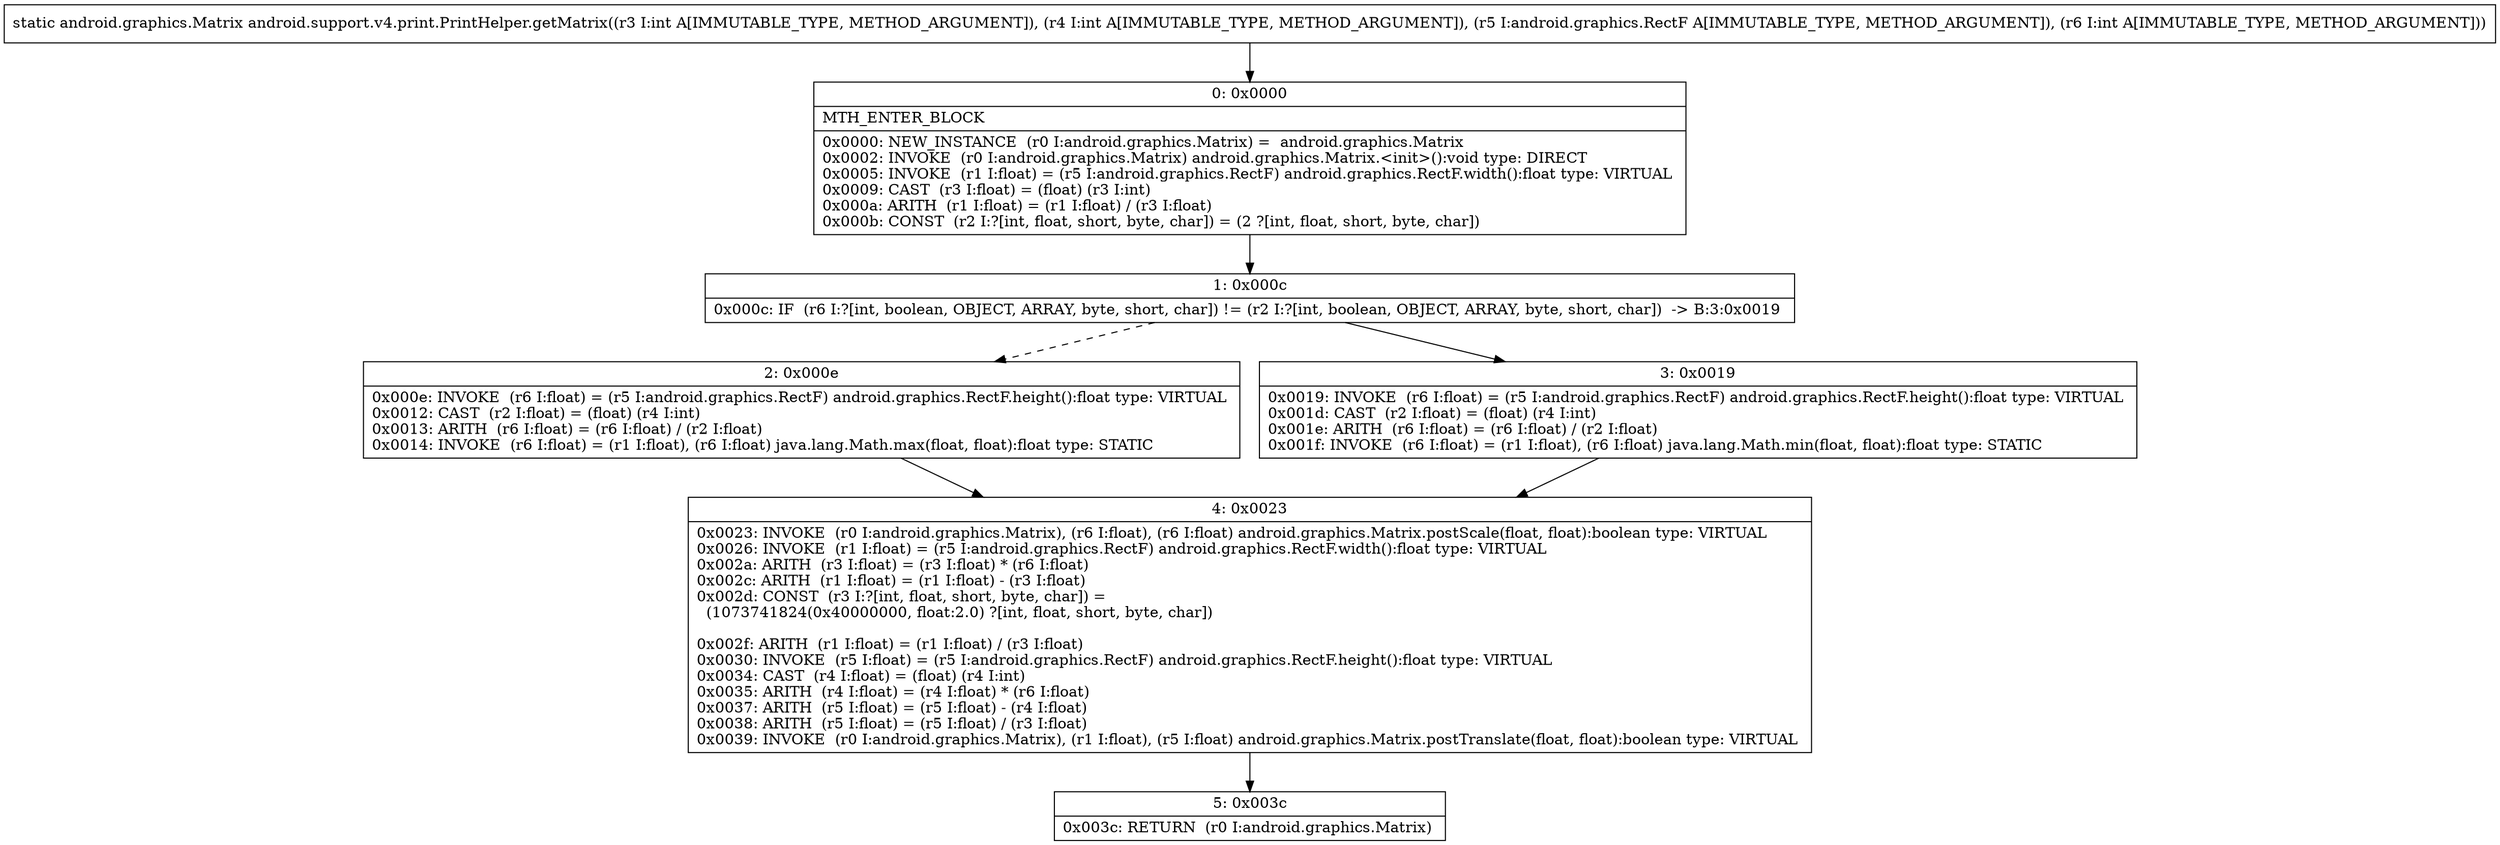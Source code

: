 digraph "CFG forandroid.support.v4.print.PrintHelper.getMatrix(IILandroid\/graphics\/RectF;I)Landroid\/graphics\/Matrix;" {
Node_0 [shape=record,label="{0\:\ 0x0000|MTH_ENTER_BLOCK\l|0x0000: NEW_INSTANCE  (r0 I:android.graphics.Matrix) =  android.graphics.Matrix \l0x0002: INVOKE  (r0 I:android.graphics.Matrix) android.graphics.Matrix.\<init\>():void type: DIRECT \l0x0005: INVOKE  (r1 I:float) = (r5 I:android.graphics.RectF) android.graphics.RectF.width():float type: VIRTUAL \l0x0009: CAST  (r3 I:float) = (float) (r3 I:int) \l0x000a: ARITH  (r1 I:float) = (r1 I:float) \/ (r3 I:float) \l0x000b: CONST  (r2 I:?[int, float, short, byte, char]) = (2 ?[int, float, short, byte, char]) \l}"];
Node_1 [shape=record,label="{1\:\ 0x000c|0x000c: IF  (r6 I:?[int, boolean, OBJECT, ARRAY, byte, short, char]) != (r2 I:?[int, boolean, OBJECT, ARRAY, byte, short, char])  \-\> B:3:0x0019 \l}"];
Node_2 [shape=record,label="{2\:\ 0x000e|0x000e: INVOKE  (r6 I:float) = (r5 I:android.graphics.RectF) android.graphics.RectF.height():float type: VIRTUAL \l0x0012: CAST  (r2 I:float) = (float) (r4 I:int) \l0x0013: ARITH  (r6 I:float) = (r6 I:float) \/ (r2 I:float) \l0x0014: INVOKE  (r6 I:float) = (r1 I:float), (r6 I:float) java.lang.Math.max(float, float):float type: STATIC \l}"];
Node_3 [shape=record,label="{3\:\ 0x0019|0x0019: INVOKE  (r6 I:float) = (r5 I:android.graphics.RectF) android.graphics.RectF.height():float type: VIRTUAL \l0x001d: CAST  (r2 I:float) = (float) (r4 I:int) \l0x001e: ARITH  (r6 I:float) = (r6 I:float) \/ (r2 I:float) \l0x001f: INVOKE  (r6 I:float) = (r1 I:float), (r6 I:float) java.lang.Math.min(float, float):float type: STATIC \l}"];
Node_4 [shape=record,label="{4\:\ 0x0023|0x0023: INVOKE  (r0 I:android.graphics.Matrix), (r6 I:float), (r6 I:float) android.graphics.Matrix.postScale(float, float):boolean type: VIRTUAL \l0x0026: INVOKE  (r1 I:float) = (r5 I:android.graphics.RectF) android.graphics.RectF.width():float type: VIRTUAL \l0x002a: ARITH  (r3 I:float) = (r3 I:float) * (r6 I:float) \l0x002c: ARITH  (r1 I:float) = (r1 I:float) \- (r3 I:float) \l0x002d: CONST  (r3 I:?[int, float, short, byte, char]) = \l  (1073741824(0x40000000, float:2.0) ?[int, float, short, byte, char])\l \l0x002f: ARITH  (r1 I:float) = (r1 I:float) \/ (r3 I:float) \l0x0030: INVOKE  (r5 I:float) = (r5 I:android.graphics.RectF) android.graphics.RectF.height():float type: VIRTUAL \l0x0034: CAST  (r4 I:float) = (float) (r4 I:int) \l0x0035: ARITH  (r4 I:float) = (r4 I:float) * (r6 I:float) \l0x0037: ARITH  (r5 I:float) = (r5 I:float) \- (r4 I:float) \l0x0038: ARITH  (r5 I:float) = (r5 I:float) \/ (r3 I:float) \l0x0039: INVOKE  (r0 I:android.graphics.Matrix), (r1 I:float), (r5 I:float) android.graphics.Matrix.postTranslate(float, float):boolean type: VIRTUAL \l}"];
Node_5 [shape=record,label="{5\:\ 0x003c|0x003c: RETURN  (r0 I:android.graphics.Matrix) \l}"];
MethodNode[shape=record,label="{static android.graphics.Matrix android.support.v4.print.PrintHelper.getMatrix((r3 I:int A[IMMUTABLE_TYPE, METHOD_ARGUMENT]), (r4 I:int A[IMMUTABLE_TYPE, METHOD_ARGUMENT]), (r5 I:android.graphics.RectF A[IMMUTABLE_TYPE, METHOD_ARGUMENT]), (r6 I:int A[IMMUTABLE_TYPE, METHOD_ARGUMENT])) }"];
MethodNode -> Node_0;
Node_0 -> Node_1;
Node_1 -> Node_2[style=dashed];
Node_1 -> Node_3;
Node_2 -> Node_4;
Node_3 -> Node_4;
Node_4 -> Node_5;
}

